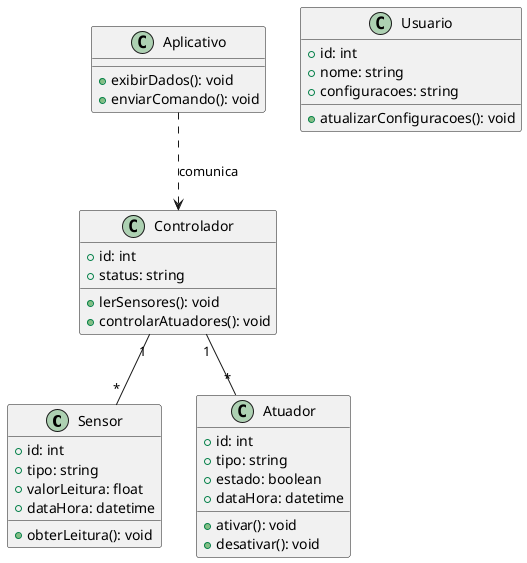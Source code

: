 @startuml
class Sensor {
    +id: int
    +tipo: string
    +valorLeitura: float
    +dataHora: datetime
    +obterLeitura(): void
}

class Atuador {
    +id: int
    +tipo: string
    +estado: boolean
    +dataHora: datetime
    +ativar(): void
    +desativar(): void
}

class Controlador {
    +id: int
    +status: string
    +lerSensores(): void
    +controlarAtuadores(): void
}

class Usuario {
    +id: int
    +nome: string
    +configuracoes: string
    +atualizarConfiguracoes(): void
}

class Aplicativo {
    +exibirDados(): void
    +enviarComando(): void
}

Controlador "1" -- "*" Sensor
Controlador "1" -- "*" Atuador
Aplicativo ..> Controlador : comunica
@enduml

